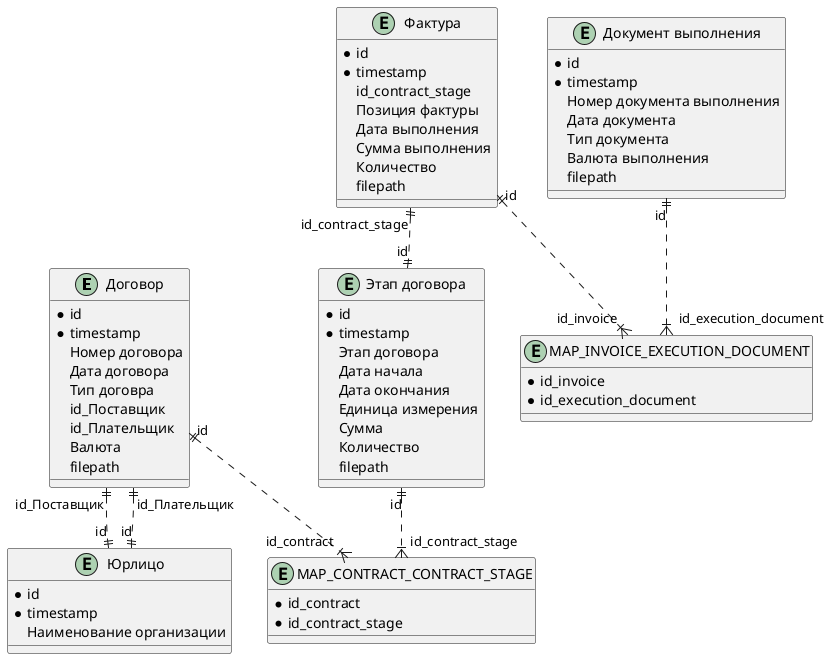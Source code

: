 @startuml

    entity "Договор" as CONTRACT {
        * id
        * timestamp
        Номер договора
        Дата договора
        Тип договра
        id_Поставщик
        id_Плательщик
        Валюта
        filepath
    }

    entity "Юрлицо" as PERSON {
        * id
        * timestamp
        Наименование организации
    }

    entity "Этап договора" as CONTRACT_STAGE {
        * id
        * timestamp
        Этап договора
        Дата начала
        Дата окончания
        Единица измерения
        Сумма
        Количество
        filepath
    }

    entity "Фактура" as INVOICE {
        * id
        * timestamp
        id_contract_stage
        Позиция фактуры
        Дата выполнения
        Сумма выполнения
        Количество
        filepath
    }

    entity "Документ выполнения" as EXECUTION_DOCUMENT {
        * id
        * timestamp
        Номер документа выполнения
        Дата документа
        Тип документа
        Валюта выполнения
        filepath
    }

    entity MAP_CONTRACT_CONTRACT_STAGE {
        * id_contract
        * id_contract_stage
    }

    entity MAP_INVOICE_EXECUTION_DOCUMENT {
        * id_invoice
        * id_execution_document
    }

    CONTRACT       "id" ||..|{ "id_contract"       MAP_CONTRACT_CONTRACT_STAGE
    CONTRACT_STAGE "id" ||..|{ "id_contract_stage" MAP_CONTRACT_CONTRACT_STAGE
    
    INVOICE "id_contract_stage" ||..|| "id" CONTRACT_STAGE
    
    INVOICE            "id" ||..|{ "id_invoice"            MAP_INVOICE_EXECUTION_DOCUMENT
    EXECUTION_DOCUMENT "id" ||..|{ "id_execution_document" MAP_INVOICE_EXECUTION_DOCUMENT
    
    CONTRACT "id_Поставщик"  ||..|| "id" PERSON
    CONTRACT "id_Плательщик" ||..|| "id" PERSON

@enduml